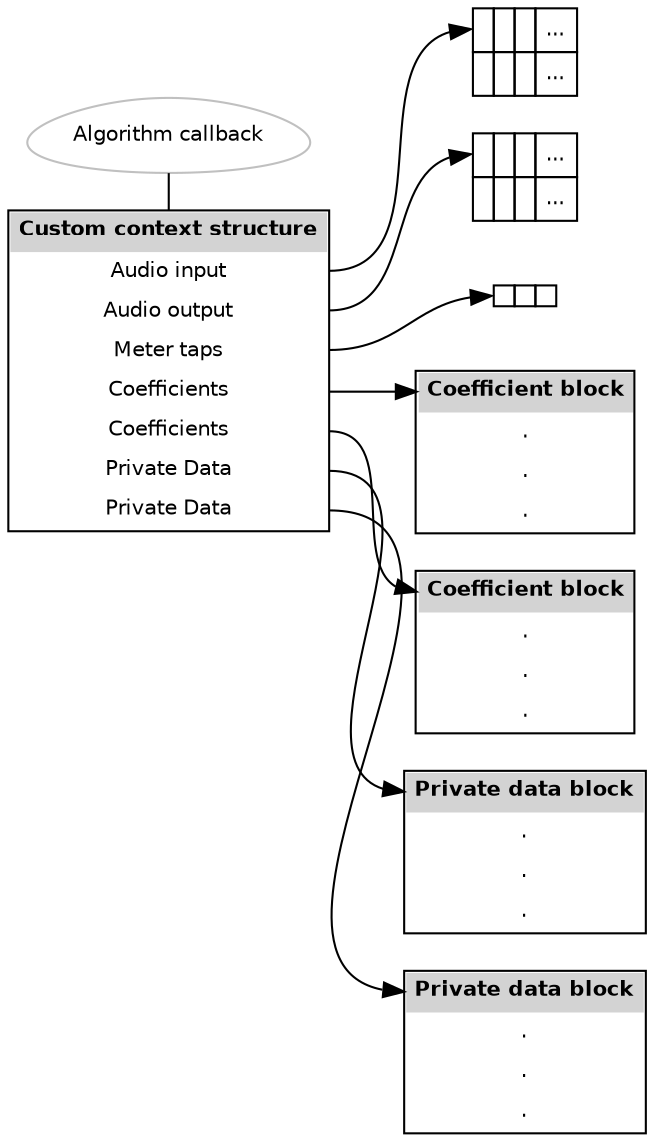 //        Copyright 2016 by Avid Technology, Inc.
digraph aax_alg_context {
	rankdir=LR;
	
	node [shape=record, fontname=Helvetica, fontsize=10];
	
	alg [ label="Algorithm callback" URL="\ref CommonInterface_Algorithm" shape=egg color="gray"];
	
	icontext [ shape=none, margin=0, tooltip="Custom context structure" label=<
		<TABLE BORDER="1" CELLBORDER="0" CELLSPACING="0" CELLPADDING="4">
			<TR>
				<TD PORT="head" BGCOLOR="lightgray"><B>Custom context structure</B></TD>
			</TR>
			<TR>
				<TD PORT="audioin">Audio input</TD>
			</TR>
			<TR>
				<TD PORT="audioout">Audio output</TD>
			</TR>
			<TR>
				<TD PORT="metertaps">Meter taps</TD>
			</TR>
			<TR>
				<TD PORT="coef1">Coefficients</TD>
			</TR>
			<TR>
				<TD PORT="coef2">Coefficients</TD>
			</TR>
			<TR>
				<TD PORT="pd1">Private Data</TD>
			</TR>
			<TR>
				<TD PORT="pd2">Private Data</TD>
			</TR>
		</TABLE>> ];
		
	audioin [ shape=none, margin=0, tooltip="Custom context structure" label=<
		<TABLE BORDER="0" CELLBORDER="1" CELLSPACING="0" CELLPADDING="4">
			<TR>
				<TD PORT="L1"></TD>
				<TD PORT="L2"></TD>
				<TD PORT="L3"></TD>
				<TD PORT="Letc">...</TD>
			</TR>
			<TR>
				<TD PORT="R1"></TD>
				<TD PORT="R2"></TD>
				<TD PORT="R3"></TD>
				<TD PORT="Rtc">...</TD>
			</TR>
		</TABLE>> ];
		
	audioout [ shape=none, margin=0, tooltip="Custom context structure" label=<
		<TABLE BORDER="0" CELLBORDER="1" CELLSPACING="0" CELLPADDING="4">
			<TR>
				<TD PORT="L1"></TD>
				<TD PORT="L2"></TD>
				<TD PORT="L3"></TD>
				<TD PORT="Letc">...</TD>
			</TR>
			<TR>
				<TD PORT="R1"></TD>
				<TD PORT="R2"></TD>
				<TD PORT="R3"></TD>
				<TD PORT="Rtc">...</TD>
			</TR>
		</TABLE>> ];
		
	metertaps [ shape=none, margin=0, tooltip="Custom context structure" label=<
		<TABLE BORDER="0" CELLBORDER="1" CELLSPACING="0" CELLPADDING="4">
			<TR>
				<TD PORT="T1"></TD>
				<TD PORT="T2"></TD>
				<TD PORT="T3"></TD>
			</TR>
		</TABLE>> ];
		
	coef1 [ shape=none, margin=0, tooltip="Custom context structure" label=<
		<TABLE BORDER="1" CELLBORDER="0" CELLSPACING="0" CELLPADDING="4">
			<TR>
				<TD PORT="head" BGCOLOR="lightgray"><B>Coefficient block</B></TD>
			</TR>
			<TR>
				<TD PORT="dot1">.</TD>
			</TR>
			<TR>
				<TD PORT="dot2">.</TD>
			</TR>
			<TR>
				<TD PORT="dot3">.</TD>
			</TR>
		</TABLE>> ];
		
	coef2 [ shape=none, margin=0, tooltip="Custom context structure" label=<
		<TABLE BORDER="1" CELLBORDER="0" CELLSPACING="0" CELLPADDING="4">
			<TR>
				<TD PORT="head" BGCOLOR="lightgray"><B>Coefficient block</B></TD>
			</TR>
			<TR>
				<TD PORT="dot1">.</TD>
			</TR>
			<TR>
				<TD PORT="dot2">.</TD>
			</TR>
			<TR>
				<TD PORT="dot3">.</TD>
			</TR>
		</TABLE>> ];
		
	pd1 [ shape=none, margin=0, tooltip="Custom context structure" label=<
		<TABLE BORDER="1" CELLBORDER="0" CELLSPACING="0" CELLPADDING="4">
			<TR>
				<TD PORT="head" BGCOLOR="lightgray"><B>Private data block</B></TD>
			</TR>
			<TR>
				<TD PORT="dot1">.</TD>
			</TR>
			<TR>
				<TD PORT="dot2">.</TD>
			</TR>
			<TR>
				<TD PORT="dot3">.</TD>
			</TR>
		</TABLE>> ];
		
	pd2 [ shape=none, margin=0, tooltip="Custom context structure" label=<
		<TABLE BORDER="1" CELLBORDER="0" CELLSPACING="0" CELLPADDING="4">
			<TR>
				<TD PORT="head" BGCOLOR="lightgray"><B>Private data block</B></TD>
			</TR>
			<TR>
				<TD PORT="dot1">.</TD>
			</TR>
			<TR>
				<TD PORT="dot2">.</TD>
			</TR>
			<TR>
				<TD PORT="dot3">.</TD>
			</TR>
		</TABLE>> ];
		
		
	// Connections
	alg -> icontext:head [arrowhead="none" constraint=false];
	icontext:audioin -> audioin:L1;
	icontext:audioout -> audioout:L1;
	icontext:metertaps -> metertaps:T1;
	icontext:coef1 -> coef1:head;
	icontext:coef2 -> coef2:head;
	icontext:pd1 -> pd1:head;
	icontext:pd2 -> pd2:head;
	
	
	// Layout requirements
	{ rank=same; alg; icontext; }
		
}
